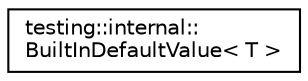 digraph "Graphical Class Hierarchy"
{
 // INTERACTIVE_SVG=YES
 // LATEX_PDF_SIZE
  edge [fontname="Helvetica",fontsize="10",labelfontname="Helvetica",labelfontsize="10"];
  node [fontname="Helvetica",fontsize="10",shape=record];
  rankdir="LR";
  Node0 [label="testing::internal::\lBuiltInDefaultValue\< T \>",height=0.2,width=0.4,color="black", fillcolor="white", style="filled",URL="$d7/d15/classtesting_1_1internal_1_1_built_in_default_value.html",tooltip=" "];
}
